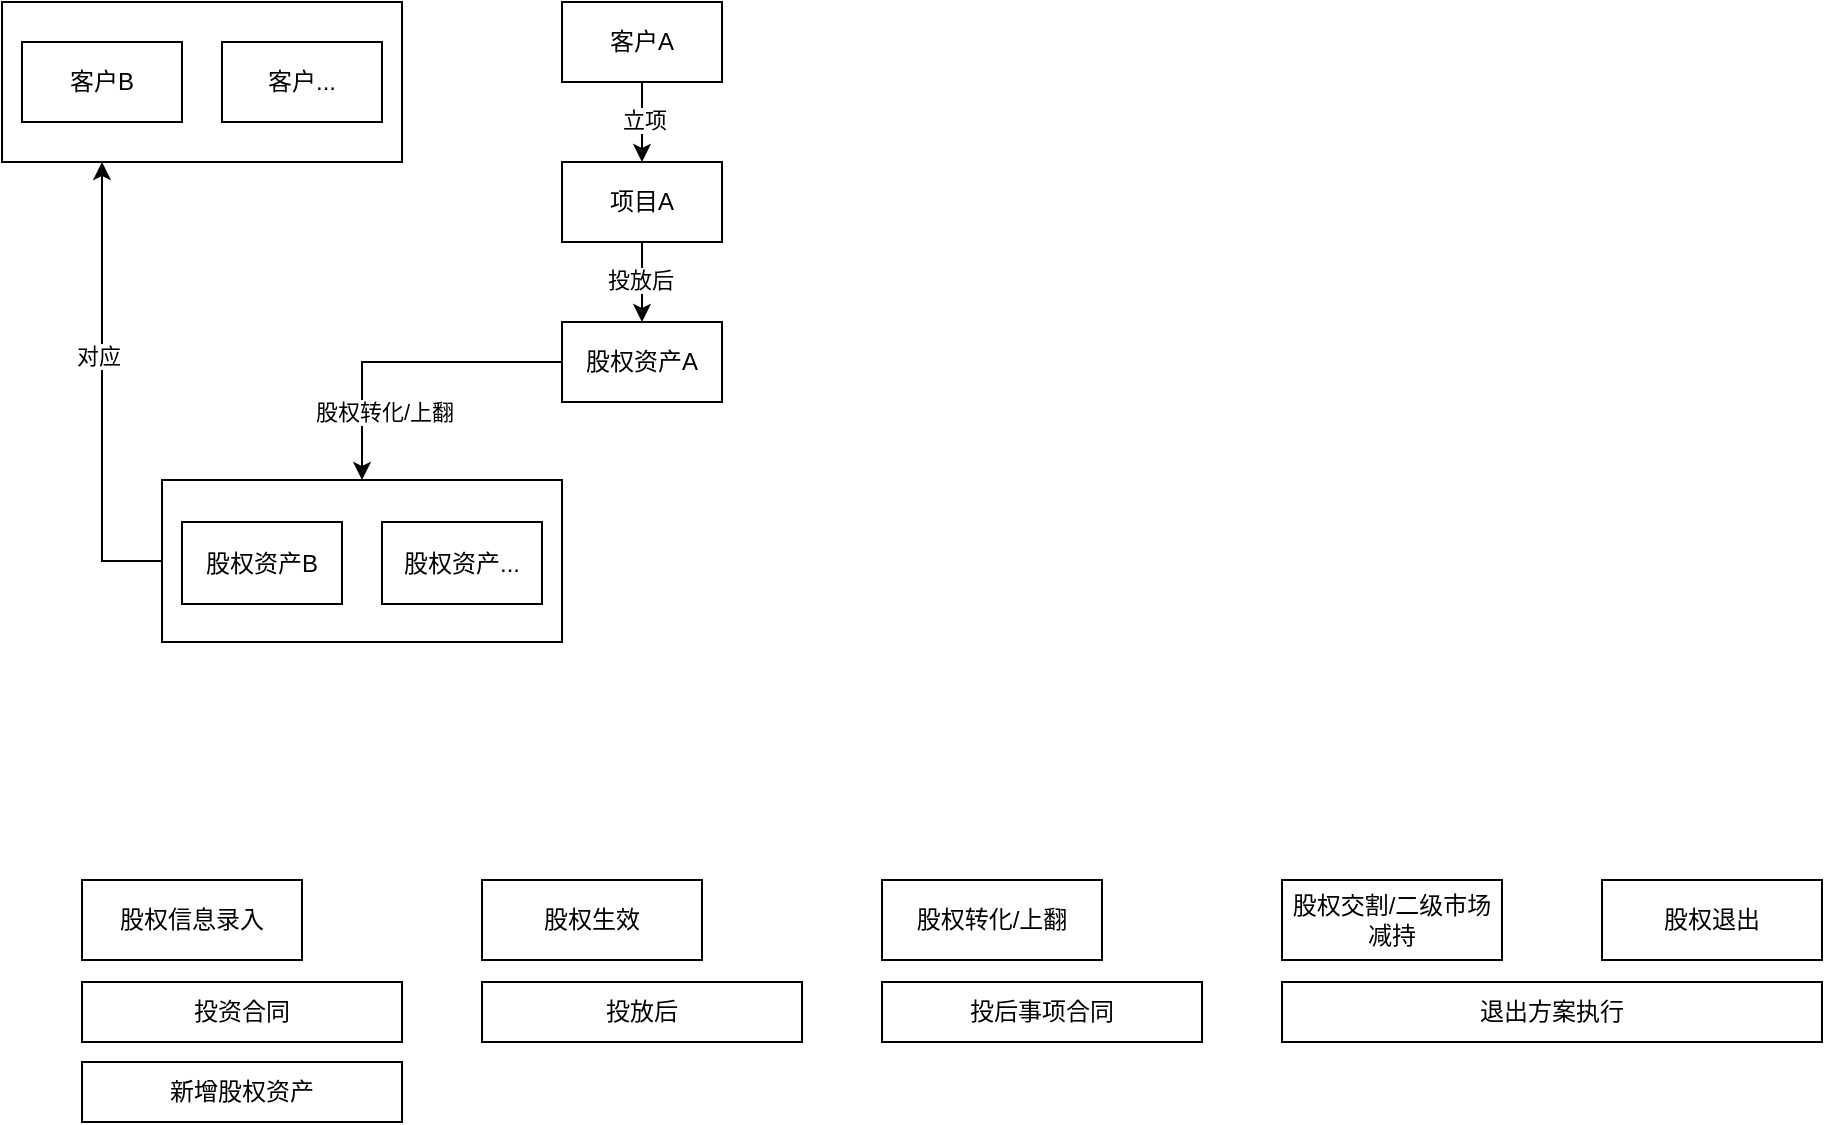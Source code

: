 <mxfile version="28.1.0">
  <diagram name="第 1 页" id="NlA8JZPsFO4bj7UzdW7y">
    <mxGraphModel dx="1293" dy="723" grid="1" gridSize="10" guides="1" tooltips="1" connect="1" arrows="1" fold="1" page="1" pageScale="1" pageWidth="827" pageHeight="1169" math="0" shadow="0">
      <root>
        <mxCell id="0" />
        <mxCell id="1" parent="0" />
        <mxCell id="Vrx5xl5LI6DO3FHCowuy-19" style="edgeStyle=orthogonalEdgeStyle;rounded=0;orthogonalLoop=1;jettySize=auto;html=1;entryX=0.25;entryY=1;entryDx=0;entryDy=0;exitX=0;exitY=0.5;exitDx=0;exitDy=0;" edge="1" parent="1" source="Vrx5xl5LI6DO3FHCowuy-13" target="Vrx5xl5LI6DO3FHCowuy-15">
          <mxGeometry relative="1" as="geometry" />
        </mxCell>
        <mxCell id="Vrx5xl5LI6DO3FHCowuy-20" value="对应" style="edgeLabel;html=1;align=center;verticalAlign=middle;resizable=0;points=[];" vertex="1" connectable="0" parent="Vrx5xl5LI6DO3FHCowuy-19">
          <mxGeometry x="0.155" y="2" relative="1" as="geometry">
            <mxPoint as="offset" />
          </mxGeometry>
        </mxCell>
        <mxCell id="Vrx5xl5LI6DO3FHCowuy-13" value="" style="rounded=0;whiteSpace=wrap;html=1;" vertex="1" parent="1">
          <mxGeometry x="120" y="279" width="200" height="81" as="geometry" />
        </mxCell>
        <mxCell id="Vrx5xl5LI6DO3FHCowuy-10" value="股权资产B" style="rounded=0;whiteSpace=wrap;html=1;" vertex="1" parent="1">
          <mxGeometry x="130" y="300" width="80" height="41" as="geometry" />
        </mxCell>
        <mxCell id="Vrx5xl5LI6DO3FHCowuy-6" style="edgeStyle=orthogonalEdgeStyle;rounded=0;orthogonalLoop=1;jettySize=auto;html=1;" edge="1" parent="1" source="Vrx5xl5LI6DO3FHCowuy-1" target="Vrx5xl5LI6DO3FHCowuy-3">
          <mxGeometry relative="1" as="geometry" />
        </mxCell>
        <mxCell id="Vrx5xl5LI6DO3FHCowuy-8" value="投放后" style="edgeLabel;html=1;align=center;verticalAlign=middle;resizable=0;points=[];" vertex="1" connectable="0" parent="Vrx5xl5LI6DO3FHCowuy-6">
          <mxGeometry x="-0.063" y="-1" relative="1" as="geometry">
            <mxPoint as="offset" />
          </mxGeometry>
        </mxCell>
        <mxCell id="Vrx5xl5LI6DO3FHCowuy-1" value="项目A" style="rounded=0;whiteSpace=wrap;html=1;" vertex="1" parent="1">
          <mxGeometry x="320" y="120" width="80" height="40" as="geometry" />
        </mxCell>
        <mxCell id="Vrx5xl5LI6DO3FHCowuy-4" style="edgeStyle=orthogonalEdgeStyle;rounded=0;orthogonalLoop=1;jettySize=auto;html=1;entryX=0.5;entryY=0;entryDx=0;entryDy=0;" edge="1" parent="1" source="Vrx5xl5LI6DO3FHCowuy-2" target="Vrx5xl5LI6DO3FHCowuy-1">
          <mxGeometry relative="1" as="geometry" />
        </mxCell>
        <mxCell id="Vrx5xl5LI6DO3FHCowuy-7" value="立项" style="edgeLabel;html=1;align=center;verticalAlign=middle;resizable=0;points=[];" vertex="1" connectable="0" parent="Vrx5xl5LI6DO3FHCowuy-4">
          <mxGeometry x="-0.063" y="1" relative="1" as="geometry">
            <mxPoint as="offset" />
          </mxGeometry>
        </mxCell>
        <mxCell id="Vrx5xl5LI6DO3FHCowuy-2" value="客户A" style="rounded=0;whiteSpace=wrap;html=1;" vertex="1" parent="1">
          <mxGeometry x="320" y="40" width="80" height="40" as="geometry" />
        </mxCell>
        <mxCell id="Vrx5xl5LI6DO3FHCowuy-11" style="edgeStyle=orthogonalEdgeStyle;rounded=0;orthogonalLoop=1;jettySize=auto;html=1;entryX=0.5;entryY=0;entryDx=0;entryDy=0;exitX=0;exitY=0.5;exitDx=0;exitDy=0;" edge="1" parent="1" source="Vrx5xl5LI6DO3FHCowuy-3" target="Vrx5xl5LI6DO3FHCowuy-13">
          <mxGeometry relative="1" as="geometry">
            <mxPoint x="400" y="200.003" as="sourcePoint" />
            <mxPoint x="250" y="279.96" as="targetPoint" />
          </mxGeometry>
        </mxCell>
        <mxCell id="Vrx5xl5LI6DO3FHCowuy-12" value="股权转化/上翻" style="edgeLabel;html=1;align=center;verticalAlign=middle;resizable=0;points=[];" vertex="1" connectable="0" parent="Vrx5xl5LI6DO3FHCowuy-11">
          <mxGeometry x="0.17" y="1" relative="1" as="geometry">
            <mxPoint x="4" y="24" as="offset" />
          </mxGeometry>
        </mxCell>
        <mxCell id="Vrx5xl5LI6DO3FHCowuy-3" value="股权资产A" style="rounded=0;whiteSpace=wrap;html=1;" vertex="1" parent="1">
          <mxGeometry x="320" y="200" width="80" height="40" as="geometry" />
        </mxCell>
        <mxCell id="Vrx5xl5LI6DO3FHCowuy-14" value="股权资产..." style="rounded=0;whiteSpace=wrap;html=1;" vertex="1" parent="1">
          <mxGeometry x="230" y="300" width="80" height="41" as="geometry" />
        </mxCell>
        <mxCell id="Vrx5xl5LI6DO3FHCowuy-15" value="" style="rounded=0;whiteSpace=wrap;html=1;" vertex="1" parent="1">
          <mxGeometry x="40" y="40" width="200" height="80" as="geometry" />
        </mxCell>
        <mxCell id="Vrx5xl5LI6DO3FHCowuy-16" value="客户B" style="rounded=0;whiteSpace=wrap;html=1;" vertex="1" parent="1">
          <mxGeometry x="50" y="60" width="80" height="40" as="geometry" />
        </mxCell>
        <mxCell id="Vrx5xl5LI6DO3FHCowuy-18" value="客户..." style="rounded=0;whiteSpace=wrap;html=1;" vertex="1" parent="1">
          <mxGeometry x="150" y="60" width="80" height="40" as="geometry" />
        </mxCell>
        <mxCell id="Vrx5xl5LI6DO3FHCowuy-25" value="投资合同" style="rounded=0;whiteSpace=wrap;html=1;" vertex="1" parent="1">
          <mxGeometry x="80" y="530" width="160" height="30" as="geometry" />
        </mxCell>
        <mxCell id="Vrx5xl5LI6DO3FHCowuy-26" value="股权信息录入" style="rounded=0;whiteSpace=wrap;html=1;" vertex="1" parent="1">
          <mxGeometry x="80" y="479" width="110" height="40" as="geometry" />
        </mxCell>
        <mxCell id="Vrx5xl5LI6DO3FHCowuy-27" value="新增股权资产" style="rounded=0;whiteSpace=wrap;html=1;" vertex="1" parent="1">
          <mxGeometry x="80" y="570" width="160" height="30" as="geometry" />
        </mxCell>
        <mxCell id="Vrx5xl5LI6DO3FHCowuy-29" value="投放后" style="rounded=0;whiteSpace=wrap;html=1;" vertex="1" parent="1">
          <mxGeometry x="280" y="530" width="160" height="30" as="geometry" />
        </mxCell>
        <mxCell id="Vrx5xl5LI6DO3FHCowuy-30" value="股权生效" style="rounded=0;whiteSpace=wrap;html=1;" vertex="1" parent="1">
          <mxGeometry x="280" y="479" width="110" height="40" as="geometry" />
        </mxCell>
        <mxCell id="Vrx5xl5LI6DO3FHCowuy-31" value="投后事项合同" style="rounded=0;whiteSpace=wrap;html=1;" vertex="1" parent="1">
          <mxGeometry x="480" y="530" width="160" height="30" as="geometry" />
        </mxCell>
        <mxCell id="Vrx5xl5LI6DO3FHCowuy-32" value="股权转化/上翻" style="rounded=0;whiteSpace=wrap;html=1;" vertex="1" parent="1">
          <mxGeometry x="480" y="479" width="110" height="40" as="geometry" />
        </mxCell>
        <mxCell id="Vrx5xl5LI6DO3FHCowuy-33" value="退出方案执行" style="rounded=0;whiteSpace=wrap;html=1;" vertex="1" parent="1">
          <mxGeometry x="680" y="530" width="270" height="30" as="geometry" />
        </mxCell>
        <mxCell id="Vrx5xl5LI6DO3FHCowuy-34" value="股权交割/二级市场减持" style="rounded=0;whiteSpace=wrap;html=1;" vertex="1" parent="1">
          <mxGeometry x="680" y="479" width="110" height="40" as="geometry" />
        </mxCell>
        <mxCell id="Vrx5xl5LI6DO3FHCowuy-35" value="股权退出" style="rounded=0;whiteSpace=wrap;html=1;" vertex="1" parent="1">
          <mxGeometry x="840" y="479" width="110" height="40" as="geometry" />
        </mxCell>
      </root>
    </mxGraphModel>
  </diagram>
</mxfile>

